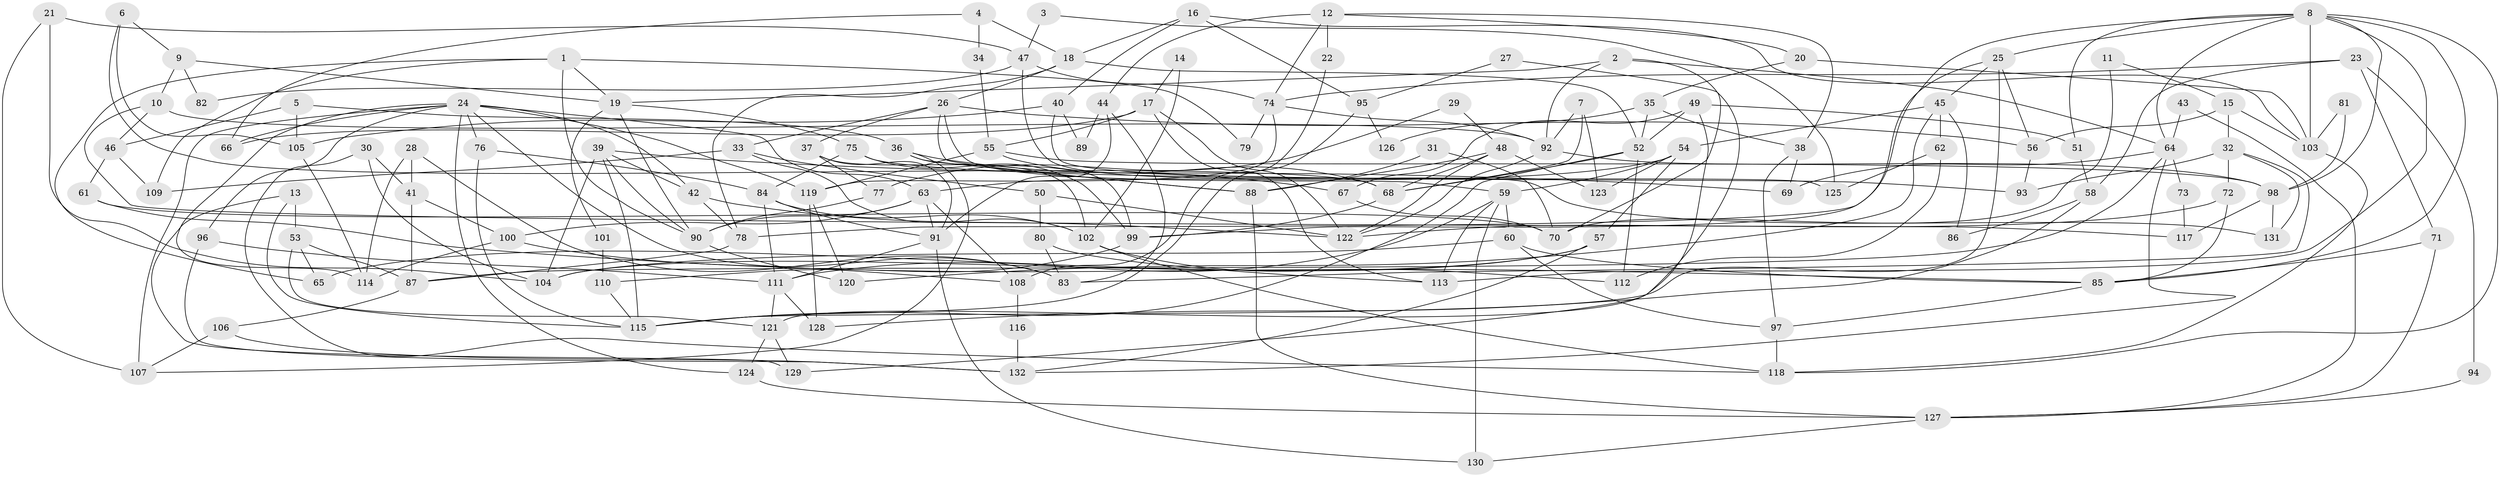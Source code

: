// coarse degree distribution, {3: 0.10256410256410256, 6: 0.20512820512820512, 2: 0.20512820512820512, 7: 0.07692307692307693, 4: 0.07692307692307693, 5: 0.15384615384615385, 12: 0.05128205128205128, 8: 0.02564102564102564, 13: 0.07692307692307693, 10: 0.02564102564102564}
// Generated by graph-tools (version 1.1) at 2025/52/03/04/25 21:52:51]
// undirected, 132 vertices, 264 edges
graph export_dot {
graph [start="1"]
  node [color=gray90,style=filled];
  1;
  2;
  3;
  4;
  5;
  6;
  7;
  8;
  9;
  10;
  11;
  12;
  13;
  14;
  15;
  16;
  17;
  18;
  19;
  20;
  21;
  22;
  23;
  24;
  25;
  26;
  27;
  28;
  29;
  30;
  31;
  32;
  33;
  34;
  35;
  36;
  37;
  38;
  39;
  40;
  41;
  42;
  43;
  44;
  45;
  46;
  47;
  48;
  49;
  50;
  51;
  52;
  53;
  54;
  55;
  56;
  57;
  58;
  59;
  60;
  61;
  62;
  63;
  64;
  65;
  66;
  67;
  68;
  69;
  70;
  71;
  72;
  73;
  74;
  75;
  76;
  77;
  78;
  79;
  80;
  81;
  82;
  83;
  84;
  85;
  86;
  87;
  88;
  89;
  90;
  91;
  92;
  93;
  94;
  95;
  96;
  97;
  98;
  99;
  100;
  101;
  102;
  103;
  104;
  105;
  106;
  107;
  108;
  109;
  110;
  111;
  112;
  113;
  114;
  115;
  116;
  117;
  118;
  119;
  120;
  121;
  122;
  123;
  124;
  125;
  126;
  127;
  128;
  129;
  130;
  131;
  132;
  1 -- 65;
  1 -- 19;
  1 -- 79;
  1 -- 90;
  1 -- 109;
  2 -- 19;
  2 -- 92;
  2 -- 64;
  2 -- 70;
  3 -- 125;
  3 -- 47;
  4 -- 18;
  4 -- 66;
  4 -- 34;
  5 -- 36;
  5 -- 46;
  5 -- 105;
  6 -- 68;
  6 -- 105;
  6 -- 9;
  7 -- 68;
  7 -- 123;
  7 -- 92;
  8 -- 118;
  8 -- 103;
  8 -- 25;
  8 -- 51;
  8 -- 64;
  8 -- 85;
  8 -- 98;
  8 -- 99;
  8 -- 113;
  9 -- 19;
  9 -- 10;
  9 -- 82;
  10 -- 92;
  10 -- 46;
  10 -- 117;
  11 -- 15;
  11 -- 70;
  12 -- 74;
  12 -- 44;
  12 -- 20;
  12 -- 22;
  12 -- 38;
  13 -- 53;
  13 -- 115;
  13 -- 129;
  14 -- 17;
  14 -- 102;
  15 -- 56;
  15 -- 103;
  15 -- 32;
  16 -- 103;
  16 -- 18;
  16 -- 40;
  16 -- 95;
  17 -- 55;
  17 -- 122;
  17 -- 66;
  17 -- 113;
  18 -- 78;
  18 -- 26;
  18 -- 52;
  19 -- 75;
  19 -- 90;
  19 -- 101;
  20 -- 35;
  20 -- 103;
  21 -- 47;
  21 -- 107;
  21 -- 104;
  22 -- 108;
  23 -- 71;
  23 -- 74;
  23 -- 58;
  23 -- 94;
  24 -- 96;
  24 -- 124;
  24 -- 42;
  24 -- 63;
  24 -- 66;
  24 -- 76;
  24 -- 83;
  24 -- 107;
  24 -- 114;
  24 -- 119;
  25 -- 45;
  25 -- 56;
  25 -- 78;
  25 -- 115;
  26 -- 37;
  26 -- 59;
  26 -- 33;
  26 -- 56;
  26 -- 88;
  27 -- 95;
  27 -- 121;
  28 -- 83;
  28 -- 41;
  28 -- 114;
  29 -- 77;
  29 -- 48;
  30 -- 41;
  30 -- 104;
  30 -- 118;
  31 -- 70;
  31 -- 88;
  32 -- 72;
  32 -- 83;
  32 -- 93;
  32 -- 131;
  33 -- 50;
  33 -- 102;
  33 -- 109;
  34 -- 55;
  35 -- 52;
  35 -- 38;
  35 -- 126;
  36 -- 88;
  36 -- 99;
  36 -- 67;
  36 -- 107;
  37 -- 102;
  37 -- 91;
  37 -- 77;
  38 -- 69;
  38 -- 97;
  39 -- 90;
  39 -- 104;
  39 -- 42;
  39 -- 69;
  39 -- 115;
  40 -- 105;
  40 -- 89;
  40 -- 125;
  41 -- 100;
  41 -- 87;
  42 -- 78;
  42 -- 122;
  43 -- 127;
  43 -- 64;
  44 -- 91;
  44 -- 83;
  44 -- 89;
  45 -- 120;
  45 -- 54;
  45 -- 62;
  45 -- 86;
  46 -- 109;
  46 -- 61;
  47 -- 131;
  47 -- 74;
  47 -- 82;
  48 -- 122;
  48 -- 68;
  48 -- 88;
  48 -- 123;
  49 -- 52;
  49 -- 67;
  49 -- 51;
  49 -- 129;
  50 -- 80;
  50 -- 122;
  51 -- 58;
  52 -- 115;
  52 -- 68;
  52 -- 112;
  53 -- 87;
  53 -- 121;
  53 -- 65;
  54 -- 63;
  54 -- 59;
  54 -- 57;
  54 -- 123;
  55 -- 68;
  55 -- 119;
  55 -- 98;
  56 -- 93;
  57 -- 132;
  57 -- 65;
  57 -- 104;
  58 -- 86;
  58 -- 128;
  59 -- 113;
  59 -- 60;
  59 -- 111;
  59 -- 130;
  60 -- 104;
  60 -- 97;
  60 -- 85;
  61 -- 85;
  61 -- 70;
  62 -- 112;
  62 -- 125;
  63 -- 91;
  63 -- 90;
  63 -- 100;
  63 -- 108;
  64 -- 69;
  64 -- 73;
  64 -- 87;
  64 -- 132;
  67 -- 70;
  68 -- 99;
  71 -- 127;
  71 -- 85;
  72 -- 122;
  72 -- 85;
  73 -- 117;
  74 -- 92;
  74 -- 119;
  74 -- 79;
  75 -- 93;
  75 -- 84;
  75 -- 99;
  76 -- 115;
  76 -- 84;
  77 -- 90;
  78 -- 87;
  80 -- 83;
  80 -- 113;
  81 -- 103;
  81 -- 98;
  84 -- 102;
  84 -- 91;
  84 -- 111;
  85 -- 97;
  87 -- 106;
  88 -- 127;
  90 -- 120;
  91 -- 111;
  91 -- 130;
  92 -- 98;
  92 -- 122;
  94 -- 127;
  95 -- 115;
  95 -- 126;
  96 -- 111;
  96 -- 132;
  97 -- 118;
  98 -- 117;
  98 -- 131;
  99 -- 110;
  100 -- 114;
  100 -- 108;
  101 -- 110;
  102 -- 118;
  102 -- 112;
  103 -- 118;
  105 -- 114;
  106 -- 107;
  106 -- 132;
  108 -- 116;
  110 -- 115;
  111 -- 121;
  111 -- 128;
  116 -- 132;
  119 -- 128;
  119 -- 120;
  121 -- 129;
  121 -- 124;
  124 -- 127;
  127 -- 130;
}
